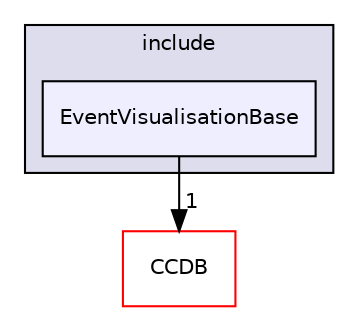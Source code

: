 digraph "/home/travis/build/AliceO2Group/AliceO2/EventVisualisation/Base/include/EventVisualisationBase" {
  bgcolor=transparent;
  compound=true
  node [ fontsize="10", fontname="Helvetica"];
  edge [ labelfontsize="10", labelfontname="Helvetica"];
  subgraph clusterdir_d8714856331fdb65ff228bdafbd06118 {
    graph [ bgcolor="#ddddee", pencolor="black", label="include" fontname="Helvetica", fontsize="10", URL="dir_d8714856331fdb65ff228bdafbd06118.html"]
  dir_e130801e0451fab1762842f32a122044 [shape=box, label="EventVisualisationBase", style="filled", fillcolor="#eeeeff", pencolor="black", URL="dir_e130801e0451fab1762842f32a122044.html"];
  }
  dir_6af676bf18881990e4083e191d0e63e0 [shape=box label="CCDB" color="red" URL="dir_6af676bf18881990e4083e191d0e63e0.html"];
  dir_e130801e0451fab1762842f32a122044->dir_6af676bf18881990e4083e191d0e63e0 [headlabel="1", labeldistance=1.5 headhref="dir_000109_000004.html"];
}

